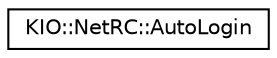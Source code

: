 digraph "Graphical Class Hierarchy"
{
  edge [fontname="Helvetica",fontsize="10",labelfontname="Helvetica",labelfontsize="10"];
  node [fontname="Helvetica",fontsize="10",shape=record];
  rankdir="LR";
  Node0 [label="KIO::NetRC::AutoLogin",height=0.2,width=0.4,color="black", fillcolor="white", style="filled",URL="$structKIO_1_1NetRC_1_1AutoLogin.html",tooltip="Contains auto login information. "];
}
